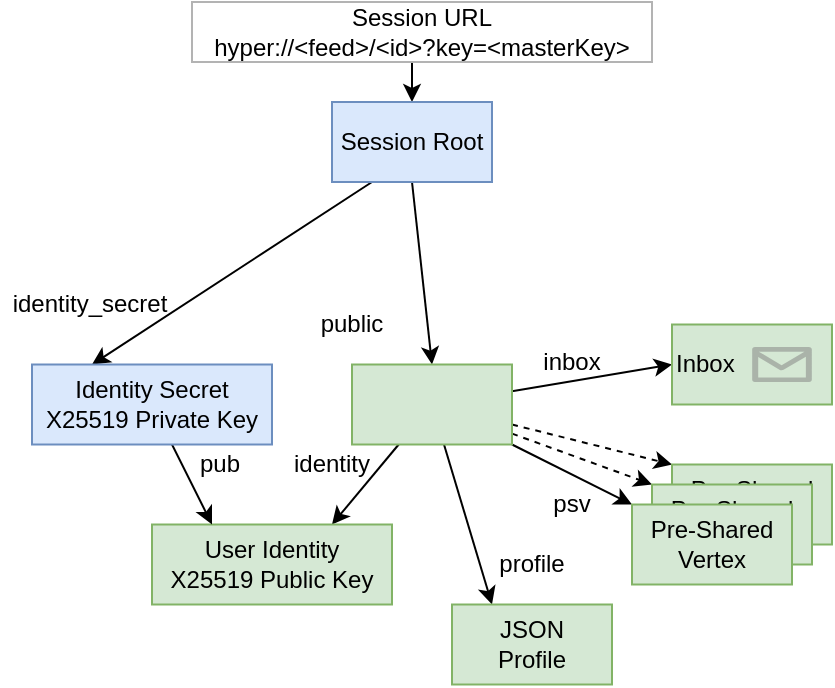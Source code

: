 <mxfile version="14.1.8" type="device"><diagram id="Ml0aSGA6D6-Fc0Lr5bi-" name="Seite-1"><mxGraphModel dx="1088" dy="968" grid="1" gridSize="10" guides="1" tooltips="1" connect="1" arrows="1" fold="1" page="1" pageScale="1" pageWidth="827" pageHeight="1169" math="0" shadow="0"><root><mxCell id="0"/><mxCell id="1" parent="0"/><mxCell id="rFLHvhsfMd9szPDXzuUG-2" value="" style="endArrow=classic;html=1;" parent="1" edge="1"><mxGeometry width="50" height="50" relative="1" as="geometry"><mxPoint x="440" y="120" as="sourcePoint"/><mxPoint x="440" y="140" as="targetPoint"/></mxGeometry></mxCell><mxCell id="rFLHvhsfMd9szPDXzuUG-3" value="Session URL&lt;br&gt;hyper://&amp;lt;feed&amp;gt;/&amp;lt;id&amp;gt;?key=&amp;lt;masterKey&amp;gt;" style="text;html=1;fillColor=none;align=center;verticalAlign=middle;whiteSpace=wrap;rounded=0;strokeColor=#B3B3B3;" parent="1" vertex="1"><mxGeometry x="330" y="90" width="230" height="30" as="geometry"/></mxCell><mxCell id="rFLHvhsfMd9szPDXzuUG-12" style="edgeStyle=none;rounded=0;orthogonalLoop=1;jettySize=auto;html=1;entryX=0.5;entryY=0;entryDx=0;entryDy=0;exitX=0.5;exitY=1;exitDx=0;exitDy=0;" parent="1" source="rFLHvhsfMd9szPDXzuUG-10" target="rFLHvhsfMd9szPDXzuUG-11" edge="1"><mxGeometry relative="1" as="geometry"><mxPoint x="640.0" y="160.0" as="sourcePoint"/><Array as="points"/></mxGeometry></mxCell><mxCell id="rFLHvhsfMd9szPDXzuUG-30" style="edgeStyle=none;rounded=0;orthogonalLoop=1;jettySize=auto;html=1;entryX=0.25;entryY=0;entryDx=0;entryDy=0;exitX=0.25;exitY=1;exitDx=0;exitDy=0;" parent="1" source="rFLHvhsfMd9szPDXzuUG-10" target="rFLHvhsfMd9szPDXzuUG-27" edge="1"><mxGeometry relative="1" as="geometry"/></mxCell><mxCell id="rFLHvhsfMd9szPDXzuUG-10" value="Session Root" style="rounded=0;whiteSpace=wrap;html=1;fillColor=#dae8fc;strokeColor=#6c8ebf;" parent="1" vertex="1"><mxGeometry x="400" y="140" width="80" height="40" as="geometry"/></mxCell><mxCell id="rFLHvhsfMd9szPDXzuUG-15" style="edgeStyle=none;rounded=0;orthogonalLoop=1;jettySize=auto;html=1;entryX=0.75;entryY=0;entryDx=0;entryDy=0;" parent="1" source="rFLHvhsfMd9szPDXzuUG-11" target="rFLHvhsfMd9szPDXzuUG-14" edge="1"><mxGeometry relative="1" as="geometry"/></mxCell><mxCell id="rFLHvhsfMd9szPDXzuUG-17" style="edgeStyle=none;rounded=0;orthogonalLoop=1;jettySize=auto;html=1;entryX=0.25;entryY=0;entryDx=0;entryDy=0;" parent="1" source="rFLHvhsfMd9szPDXzuUG-11" target="rFLHvhsfMd9szPDXzuUG-16" edge="1"><mxGeometry relative="1" as="geometry"/></mxCell><mxCell id="rFLHvhsfMd9szPDXzuUG-22" style="edgeStyle=none;rounded=0;orthogonalLoop=1;jettySize=auto;html=1;entryX=0;entryY=0;entryDx=0;entryDy=0;" parent="1" source="rFLHvhsfMd9szPDXzuUG-11" target="rFLHvhsfMd9szPDXzuUG-21" edge="1"><mxGeometry relative="1" as="geometry"/></mxCell><mxCell id="rFLHvhsfMd9szPDXzuUG-23" style="edgeStyle=none;rounded=0;orthogonalLoop=1;jettySize=auto;html=1;dashed=1;entryX=0;entryY=0;entryDx=0;entryDy=0;" parent="1" source="rFLHvhsfMd9szPDXzuUG-11" target="rFLHvhsfMd9szPDXzuUG-25" edge="1"><mxGeometry relative="1" as="geometry"><mxPoint x="550" y="331.25" as="targetPoint"/></mxGeometry></mxCell><mxCell id="rFLHvhsfMd9szPDXzuUG-24" style="edgeStyle=none;rounded=0;orthogonalLoop=1;jettySize=auto;html=1;dashed=1;entryX=0;entryY=0;entryDx=0;entryDy=0;" parent="1" source="rFLHvhsfMd9szPDXzuUG-11" target="rFLHvhsfMd9szPDXzuUG-26" edge="1"><mxGeometry relative="1" as="geometry"><mxPoint x="570" y="321.25" as="targetPoint"/></mxGeometry></mxCell><mxCell id="rFLHvhsfMd9szPDXzuUG-40" style="edgeStyle=none;rounded=0;orthogonalLoop=1;jettySize=auto;html=1;entryX=0;entryY=0.5;entryDx=0;entryDy=0;" parent="1" source="rFLHvhsfMd9szPDXzuUG-11" target="rFLHvhsfMd9szPDXzuUG-38" edge="1"><mxGeometry relative="1" as="geometry"/></mxCell><mxCell id="rFLHvhsfMd9szPDXzuUG-11" value="" style="rounded=0;whiteSpace=wrap;html=1;align=left;fillColor=#d5e8d4;strokeColor=#82b366;" parent="1" vertex="1"><mxGeometry x="410" y="271.25" width="80" height="40" as="geometry"/></mxCell><mxCell id="rFLHvhsfMd9szPDXzuUG-13" value="public" style="text;html=1;strokeColor=none;fillColor=none;align=center;verticalAlign=middle;whiteSpace=wrap;rounded=0;" parent="1" vertex="1"><mxGeometry x="390" y="241.25" width="40" height="20" as="geometry"/></mxCell><mxCell id="rFLHvhsfMd9szPDXzuUG-14" value="User Identity&lt;br&gt;&lt;span&gt;X25519 Public Key&lt;/span&gt;" style="rounded=0;whiteSpace=wrap;html=1;fillColor=#d5e8d4;strokeColor=#82b366;" parent="1" vertex="1"><mxGeometry x="310" y="351.25" width="120" height="40" as="geometry"/></mxCell><mxCell id="rFLHvhsfMd9szPDXzuUG-16" value="JSON&lt;br&gt;Profile" style="rounded=0;whiteSpace=wrap;html=1;fillColor=#d5e8d4;strokeColor=#82b366;" parent="1" vertex="1"><mxGeometry x="460" y="391.25" width="80" height="40" as="geometry"/></mxCell><mxCell id="rFLHvhsfMd9szPDXzuUG-18" value="profile" style="text;html=1;strokeColor=none;fillColor=none;align=center;verticalAlign=middle;whiteSpace=wrap;rounded=0;" parent="1" vertex="1"><mxGeometry x="480" y="361.25" width="40" height="20" as="geometry"/></mxCell><mxCell id="rFLHvhsfMd9szPDXzuUG-20" value="identity" style="text;html=1;strokeColor=none;fillColor=none;align=center;verticalAlign=middle;whiteSpace=wrap;rounded=0;" parent="1" vertex="1"><mxGeometry x="380" y="311.25" width="40" height="20" as="geometry"/></mxCell><mxCell id="rFLHvhsfMd9szPDXzuUG-26" value="Pre-Shared&lt;br&gt;Vertex" style="rounded=0;whiteSpace=wrap;html=1;fillColor=#d5e8d4;strokeColor=#82b366;" parent="1" vertex="1"><mxGeometry x="570" y="321.25" width="80" height="40" as="geometry"/></mxCell><mxCell id="rFLHvhsfMd9szPDXzuUG-25" value="Pre-Shared&lt;br&gt;Vertex" style="rounded=0;whiteSpace=wrap;html=1;fillColor=#d5e8d4;strokeColor=#82b366;" parent="1" vertex="1"><mxGeometry x="560" y="331.25" width="80" height="40" as="geometry"/></mxCell><mxCell id="rFLHvhsfMd9szPDXzuUG-21" value="Pre-Shared&lt;br&gt;Vertex" style="rounded=0;whiteSpace=wrap;html=1;fillColor=#d5e8d4;strokeColor=#82b366;" parent="1" vertex="1"><mxGeometry x="550" y="341.25" width="80" height="40" as="geometry"/></mxCell><mxCell id="rFLHvhsfMd9szPDXzuUG-28" style="edgeStyle=none;rounded=0;orthogonalLoop=1;jettySize=auto;html=1;entryX=0.25;entryY=0;entryDx=0;entryDy=0;" parent="1" source="rFLHvhsfMd9szPDXzuUG-27" target="rFLHvhsfMd9szPDXzuUG-14" edge="1"><mxGeometry relative="1" as="geometry"/></mxCell><mxCell id="rFLHvhsfMd9szPDXzuUG-27" value="Identity Secret&lt;br&gt;X25519 Private Key" style="rounded=0;whiteSpace=wrap;html=1;fillColor=#dae8fc;strokeColor=#6c8ebf;" parent="1" vertex="1"><mxGeometry x="250" y="271.25" width="120" height="40" as="geometry"/></mxCell><mxCell id="rFLHvhsfMd9szPDXzuUG-29" value="pub" style="text;html=1;strokeColor=none;fillColor=none;align=center;verticalAlign=middle;whiteSpace=wrap;rounded=0;" parent="1" vertex="1"><mxGeometry x="324" y="311.25" width="40" height="20" as="geometry"/></mxCell><mxCell id="rFLHvhsfMd9szPDXzuUG-31" value="identity_secret" style="text;html=1;strokeColor=none;fillColor=none;align=center;verticalAlign=middle;whiteSpace=wrap;rounded=0;" parent="1" vertex="1"><mxGeometry x="234" y="231.25" width="90" height="20" as="geometry"/></mxCell><mxCell id="rFLHvhsfMd9szPDXzuUG-35" value="psv" style="text;html=1;strokeColor=none;fillColor=none;align=center;verticalAlign=middle;whiteSpace=wrap;rounded=0;" parent="1" vertex="1"><mxGeometry x="500" y="331.25" width="40" height="20" as="geometry"/></mxCell><mxCell id="rFLHvhsfMd9szPDXzuUG-38" value="Inbox" style="rounded=0;whiteSpace=wrap;html=1;align=left;fillColor=#d5e8d4;strokeColor=#82b366;" parent="1" vertex="1"><mxGeometry x="570" y="251.25" width="80" height="40" as="geometry"/></mxCell><mxCell id="rFLHvhsfMd9szPDXzuUG-39" value="" style="verticalLabelPosition=bottom;html=1;verticalAlign=top;align=center;strokeColor=none;shape=mxgraph.azure.message;pointerEvents=1;fillColor=#808080;" parent="1" vertex="1"><mxGeometry x="610" y="262.5" width="30" height="17.5" as="geometry"/></mxCell><mxCell id="rFLHvhsfMd9szPDXzuUG-41" value="inbox" style="text;html=1;strokeColor=none;fillColor=none;align=center;verticalAlign=middle;whiteSpace=wrap;rounded=0;" parent="1" vertex="1"><mxGeometry x="500" y="260" width="40" height="20" as="geometry"/></mxCell></root></mxGraphModel></diagram></mxfile>